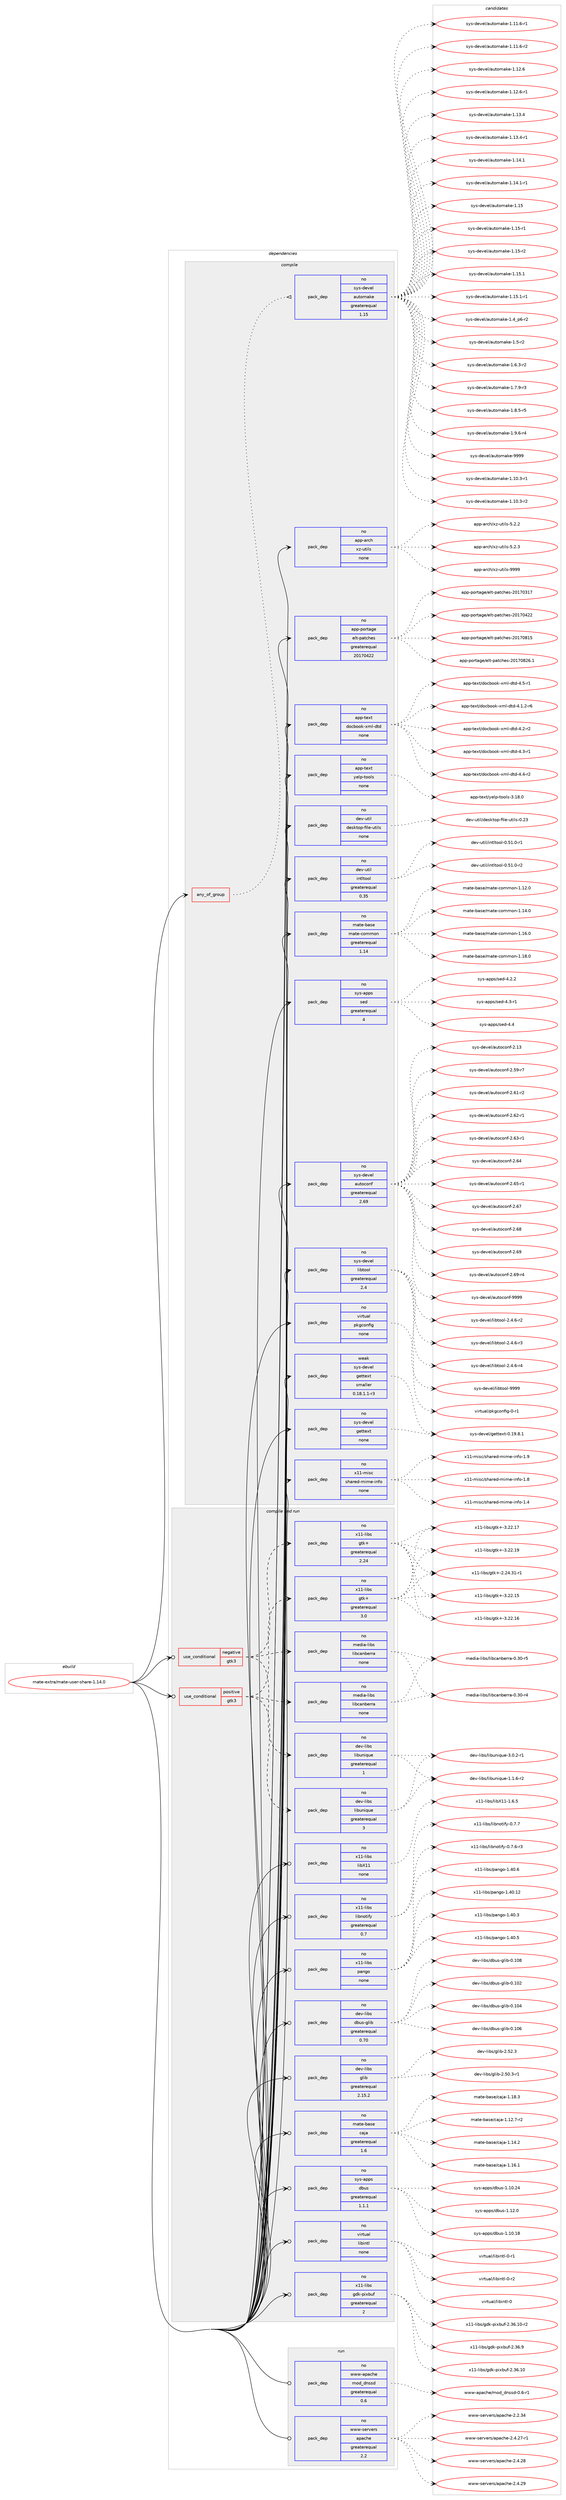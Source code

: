 digraph prolog {

# *************
# Graph options
# *************

newrank=true;
concentrate=true;
compound=true;
graph [rankdir=LR,fontname=Helvetica,fontsize=10,ranksep=1.5];#, ranksep=2.5, nodesep=0.2];
edge  [arrowhead=vee];
node  [fontname=Helvetica,fontsize=10];

# **********
# The ebuild
# **********

subgraph cluster_leftcol {
color=gray;
rank=same;
label=<<i>ebuild</i>>;
id [label="mate-extra/mate-user-share-1.14.0", color=red, width=4, href="../mate-extra/mate-user-share-1.14.0.svg"];
}

# ****************
# The dependencies
# ****************

subgraph cluster_midcol {
color=gray;
label=<<i>dependencies</i>>;
subgraph cluster_compile {
fillcolor="#eeeeee";
style=filled;
label=<<i>compile</i>>;
subgraph any5170 {
dependency348307 [label=<<TABLE BORDER="0" CELLBORDER="1" CELLSPACING="0" CELLPADDING="4"><TR><TD CELLPADDING="10">any_of_group</TD></TR></TABLE>>, shape=none, color=red];subgraph pack256635 {
dependency348308 [label=<<TABLE BORDER="0" CELLBORDER="1" CELLSPACING="0" CELLPADDING="4" WIDTH="220"><TR><TD ROWSPAN="6" CELLPADDING="30">pack_dep</TD></TR><TR><TD WIDTH="110">no</TD></TR><TR><TD>sys-devel</TD></TR><TR><TD>automake</TD></TR><TR><TD>greaterequal</TD></TR><TR><TD>1.15</TD></TR></TABLE>>, shape=none, color=blue];
}
dependency348307:e -> dependency348308:w [weight=20,style="dotted",arrowhead="oinv"];
}
id:e -> dependency348307:w [weight=20,style="solid",arrowhead="vee"];
subgraph pack256636 {
dependency348309 [label=<<TABLE BORDER="0" CELLBORDER="1" CELLSPACING="0" CELLPADDING="4" WIDTH="220"><TR><TD ROWSPAN="6" CELLPADDING="30">pack_dep</TD></TR><TR><TD WIDTH="110">no</TD></TR><TR><TD>app-arch</TD></TR><TR><TD>xz-utils</TD></TR><TR><TD>none</TD></TR><TR><TD></TD></TR></TABLE>>, shape=none, color=blue];
}
id:e -> dependency348309:w [weight=20,style="solid",arrowhead="vee"];
subgraph pack256637 {
dependency348310 [label=<<TABLE BORDER="0" CELLBORDER="1" CELLSPACING="0" CELLPADDING="4" WIDTH="220"><TR><TD ROWSPAN="6" CELLPADDING="30">pack_dep</TD></TR><TR><TD WIDTH="110">no</TD></TR><TR><TD>app-portage</TD></TR><TR><TD>elt-patches</TD></TR><TR><TD>greaterequal</TD></TR><TR><TD>20170422</TD></TR></TABLE>>, shape=none, color=blue];
}
id:e -> dependency348310:w [weight=20,style="solid",arrowhead="vee"];
subgraph pack256638 {
dependency348311 [label=<<TABLE BORDER="0" CELLBORDER="1" CELLSPACING="0" CELLPADDING="4" WIDTH="220"><TR><TD ROWSPAN="6" CELLPADDING="30">pack_dep</TD></TR><TR><TD WIDTH="110">no</TD></TR><TR><TD>app-text</TD></TR><TR><TD>docbook-xml-dtd</TD></TR><TR><TD>none</TD></TR><TR><TD></TD></TR></TABLE>>, shape=none, color=blue];
}
id:e -> dependency348311:w [weight=20,style="solid",arrowhead="vee"];
subgraph pack256639 {
dependency348312 [label=<<TABLE BORDER="0" CELLBORDER="1" CELLSPACING="0" CELLPADDING="4" WIDTH="220"><TR><TD ROWSPAN="6" CELLPADDING="30">pack_dep</TD></TR><TR><TD WIDTH="110">no</TD></TR><TR><TD>app-text</TD></TR><TR><TD>yelp-tools</TD></TR><TR><TD>none</TD></TR><TR><TD></TD></TR></TABLE>>, shape=none, color=blue];
}
id:e -> dependency348312:w [weight=20,style="solid",arrowhead="vee"];
subgraph pack256640 {
dependency348313 [label=<<TABLE BORDER="0" CELLBORDER="1" CELLSPACING="0" CELLPADDING="4" WIDTH="220"><TR><TD ROWSPAN="6" CELLPADDING="30">pack_dep</TD></TR><TR><TD WIDTH="110">no</TD></TR><TR><TD>dev-util</TD></TR><TR><TD>desktop-file-utils</TD></TR><TR><TD>none</TD></TR><TR><TD></TD></TR></TABLE>>, shape=none, color=blue];
}
id:e -> dependency348313:w [weight=20,style="solid",arrowhead="vee"];
subgraph pack256641 {
dependency348314 [label=<<TABLE BORDER="0" CELLBORDER="1" CELLSPACING="0" CELLPADDING="4" WIDTH="220"><TR><TD ROWSPAN="6" CELLPADDING="30">pack_dep</TD></TR><TR><TD WIDTH="110">no</TD></TR><TR><TD>dev-util</TD></TR><TR><TD>intltool</TD></TR><TR><TD>greaterequal</TD></TR><TR><TD>0.35</TD></TR></TABLE>>, shape=none, color=blue];
}
id:e -> dependency348314:w [weight=20,style="solid",arrowhead="vee"];
subgraph pack256642 {
dependency348315 [label=<<TABLE BORDER="0" CELLBORDER="1" CELLSPACING="0" CELLPADDING="4" WIDTH="220"><TR><TD ROWSPAN="6" CELLPADDING="30">pack_dep</TD></TR><TR><TD WIDTH="110">no</TD></TR><TR><TD>mate-base</TD></TR><TR><TD>mate-common</TD></TR><TR><TD>greaterequal</TD></TR><TR><TD>1.14</TD></TR></TABLE>>, shape=none, color=blue];
}
id:e -> dependency348315:w [weight=20,style="solid",arrowhead="vee"];
subgraph pack256643 {
dependency348316 [label=<<TABLE BORDER="0" CELLBORDER="1" CELLSPACING="0" CELLPADDING="4" WIDTH="220"><TR><TD ROWSPAN="6" CELLPADDING="30">pack_dep</TD></TR><TR><TD WIDTH="110">no</TD></TR><TR><TD>sys-apps</TD></TR><TR><TD>sed</TD></TR><TR><TD>greaterequal</TD></TR><TR><TD>4</TD></TR></TABLE>>, shape=none, color=blue];
}
id:e -> dependency348316:w [weight=20,style="solid",arrowhead="vee"];
subgraph pack256644 {
dependency348317 [label=<<TABLE BORDER="0" CELLBORDER="1" CELLSPACING="0" CELLPADDING="4" WIDTH="220"><TR><TD ROWSPAN="6" CELLPADDING="30">pack_dep</TD></TR><TR><TD WIDTH="110">no</TD></TR><TR><TD>sys-devel</TD></TR><TR><TD>autoconf</TD></TR><TR><TD>greaterequal</TD></TR><TR><TD>2.69</TD></TR></TABLE>>, shape=none, color=blue];
}
id:e -> dependency348317:w [weight=20,style="solid",arrowhead="vee"];
subgraph pack256645 {
dependency348318 [label=<<TABLE BORDER="0" CELLBORDER="1" CELLSPACING="0" CELLPADDING="4" WIDTH="220"><TR><TD ROWSPAN="6" CELLPADDING="30">pack_dep</TD></TR><TR><TD WIDTH="110">no</TD></TR><TR><TD>sys-devel</TD></TR><TR><TD>gettext</TD></TR><TR><TD>none</TD></TR><TR><TD></TD></TR></TABLE>>, shape=none, color=blue];
}
id:e -> dependency348318:w [weight=20,style="solid",arrowhead="vee"];
subgraph pack256646 {
dependency348319 [label=<<TABLE BORDER="0" CELLBORDER="1" CELLSPACING="0" CELLPADDING="4" WIDTH="220"><TR><TD ROWSPAN="6" CELLPADDING="30">pack_dep</TD></TR><TR><TD WIDTH="110">no</TD></TR><TR><TD>sys-devel</TD></TR><TR><TD>libtool</TD></TR><TR><TD>greaterequal</TD></TR><TR><TD>2.4</TD></TR></TABLE>>, shape=none, color=blue];
}
id:e -> dependency348319:w [weight=20,style="solid",arrowhead="vee"];
subgraph pack256647 {
dependency348320 [label=<<TABLE BORDER="0" CELLBORDER="1" CELLSPACING="0" CELLPADDING="4" WIDTH="220"><TR><TD ROWSPAN="6" CELLPADDING="30">pack_dep</TD></TR><TR><TD WIDTH="110">no</TD></TR><TR><TD>virtual</TD></TR><TR><TD>pkgconfig</TD></TR><TR><TD>none</TD></TR><TR><TD></TD></TR></TABLE>>, shape=none, color=blue];
}
id:e -> dependency348320:w [weight=20,style="solid",arrowhead="vee"];
subgraph pack256648 {
dependency348321 [label=<<TABLE BORDER="0" CELLBORDER="1" CELLSPACING="0" CELLPADDING="4" WIDTH="220"><TR><TD ROWSPAN="6" CELLPADDING="30">pack_dep</TD></TR><TR><TD WIDTH="110">no</TD></TR><TR><TD>x11-misc</TD></TR><TR><TD>shared-mime-info</TD></TR><TR><TD>none</TD></TR><TR><TD></TD></TR></TABLE>>, shape=none, color=blue];
}
id:e -> dependency348321:w [weight=20,style="solid",arrowhead="vee"];
subgraph pack256649 {
dependency348322 [label=<<TABLE BORDER="0" CELLBORDER="1" CELLSPACING="0" CELLPADDING="4" WIDTH="220"><TR><TD ROWSPAN="6" CELLPADDING="30">pack_dep</TD></TR><TR><TD WIDTH="110">weak</TD></TR><TR><TD>sys-devel</TD></TR><TR><TD>gettext</TD></TR><TR><TD>smaller</TD></TR><TR><TD>0.18.1.1-r3</TD></TR></TABLE>>, shape=none, color=blue];
}
id:e -> dependency348322:w [weight=20,style="solid",arrowhead="vee"];
}
subgraph cluster_compileandrun {
fillcolor="#eeeeee";
style=filled;
label=<<i>compile and run</i>>;
subgraph cond86401 {
dependency348323 [label=<<TABLE BORDER="0" CELLBORDER="1" CELLSPACING="0" CELLPADDING="4"><TR><TD ROWSPAN="3" CELLPADDING="10">use_conditional</TD></TR><TR><TD>negative</TD></TR><TR><TD>gtk3</TD></TR></TABLE>>, shape=none, color=red];
subgraph pack256650 {
dependency348324 [label=<<TABLE BORDER="0" CELLBORDER="1" CELLSPACING="0" CELLPADDING="4" WIDTH="220"><TR><TD ROWSPAN="6" CELLPADDING="30">pack_dep</TD></TR><TR><TD WIDTH="110">no</TD></TR><TR><TD>dev-libs</TD></TR><TR><TD>libunique</TD></TR><TR><TD>greaterequal</TD></TR><TR><TD>1</TD></TR></TABLE>>, shape=none, color=blue];
}
dependency348323:e -> dependency348324:w [weight=20,style="dashed",arrowhead="vee"];
subgraph pack256651 {
dependency348325 [label=<<TABLE BORDER="0" CELLBORDER="1" CELLSPACING="0" CELLPADDING="4" WIDTH="220"><TR><TD ROWSPAN="6" CELLPADDING="30">pack_dep</TD></TR><TR><TD WIDTH="110">no</TD></TR><TR><TD>media-libs</TD></TR><TR><TD>libcanberra</TD></TR><TR><TD>none</TD></TR><TR><TD></TD></TR></TABLE>>, shape=none, color=blue];
}
dependency348323:e -> dependency348325:w [weight=20,style="dashed",arrowhead="vee"];
subgraph pack256652 {
dependency348326 [label=<<TABLE BORDER="0" CELLBORDER="1" CELLSPACING="0" CELLPADDING="4" WIDTH="220"><TR><TD ROWSPAN="6" CELLPADDING="30">pack_dep</TD></TR><TR><TD WIDTH="110">no</TD></TR><TR><TD>x11-libs</TD></TR><TR><TD>gtk+</TD></TR><TR><TD>greaterequal</TD></TR><TR><TD>2.24</TD></TR></TABLE>>, shape=none, color=blue];
}
dependency348323:e -> dependency348326:w [weight=20,style="dashed",arrowhead="vee"];
}
id:e -> dependency348323:w [weight=20,style="solid",arrowhead="odotvee"];
subgraph cond86402 {
dependency348327 [label=<<TABLE BORDER="0" CELLBORDER="1" CELLSPACING="0" CELLPADDING="4"><TR><TD ROWSPAN="3" CELLPADDING="10">use_conditional</TD></TR><TR><TD>positive</TD></TR><TR><TD>gtk3</TD></TR></TABLE>>, shape=none, color=red];
subgraph pack256653 {
dependency348328 [label=<<TABLE BORDER="0" CELLBORDER="1" CELLSPACING="0" CELLPADDING="4" WIDTH="220"><TR><TD ROWSPAN="6" CELLPADDING="30">pack_dep</TD></TR><TR><TD WIDTH="110">no</TD></TR><TR><TD>dev-libs</TD></TR><TR><TD>libunique</TD></TR><TR><TD>greaterequal</TD></TR><TR><TD>3</TD></TR></TABLE>>, shape=none, color=blue];
}
dependency348327:e -> dependency348328:w [weight=20,style="dashed",arrowhead="vee"];
subgraph pack256654 {
dependency348329 [label=<<TABLE BORDER="0" CELLBORDER="1" CELLSPACING="0" CELLPADDING="4" WIDTH="220"><TR><TD ROWSPAN="6" CELLPADDING="30">pack_dep</TD></TR><TR><TD WIDTH="110">no</TD></TR><TR><TD>media-libs</TD></TR><TR><TD>libcanberra</TD></TR><TR><TD>none</TD></TR><TR><TD></TD></TR></TABLE>>, shape=none, color=blue];
}
dependency348327:e -> dependency348329:w [weight=20,style="dashed",arrowhead="vee"];
subgraph pack256655 {
dependency348330 [label=<<TABLE BORDER="0" CELLBORDER="1" CELLSPACING="0" CELLPADDING="4" WIDTH="220"><TR><TD ROWSPAN="6" CELLPADDING="30">pack_dep</TD></TR><TR><TD WIDTH="110">no</TD></TR><TR><TD>x11-libs</TD></TR><TR><TD>gtk+</TD></TR><TR><TD>greaterequal</TD></TR><TR><TD>3.0</TD></TR></TABLE>>, shape=none, color=blue];
}
dependency348327:e -> dependency348330:w [weight=20,style="dashed",arrowhead="vee"];
}
id:e -> dependency348327:w [weight=20,style="solid",arrowhead="odotvee"];
subgraph pack256656 {
dependency348331 [label=<<TABLE BORDER="0" CELLBORDER="1" CELLSPACING="0" CELLPADDING="4" WIDTH="220"><TR><TD ROWSPAN="6" CELLPADDING="30">pack_dep</TD></TR><TR><TD WIDTH="110">no</TD></TR><TR><TD>dev-libs</TD></TR><TR><TD>dbus-glib</TD></TR><TR><TD>greaterequal</TD></TR><TR><TD>0.70</TD></TR></TABLE>>, shape=none, color=blue];
}
id:e -> dependency348331:w [weight=20,style="solid",arrowhead="odotvee"];
subgraph pack256657 {
dependency348332 [label=<<TABLE BORDER="0" CELLBORDER="1" CELLSPACING="0" CELLPADDING="4" WIDTH="220"><TR><TD ROWSPAN="6" CELLPADDING="30">pack_dep</TD></TR><TR><TD WIDTH="110">no</TD></TR><TR><TD>dev-libs</TD></TR><TR><TD>glib</TD></TR><TR><TD>greaterequal</TD></TR><TR><TD>2.15.2</TD></TR></TABLE>>, shape=none, color=blue];
}
id:e -> dependency348332:w [weight=20,style="solid",arrowhead="odotvee"];
subgraph pack256658 {
dependency348333 [label=<<TABLE BORDER="0" CELLBORDER="1" CELLSPACING="0" CELLPADDING="4" WIDTH="220"><TR><TD ROWSPAN="6" CELLPADDING="30">pack_dep</TD></TR><TR><TD WIDTH="110">no</TD></TR><TR><TD>mate-base</TD></TR><TR><TD>caja</TD></TR><TR><TD>greaterequal</TD></TR><TR><TD>1.6</TD></TR></TABLE>>, shape=none, color=blue];
}
id:e -> dependency348333:w [weight=20,style="solid",arrowhead="odotvee"];
subgraph pack256659 {
dependency348334 [label=<<TABLE BORDER="0" CELLBORDER="1" CELLSPACING="0" CELLPADDING="4" WIDTH="220"><TR><TD ROWSPAN="6" CELLPADDING="30">pack_dep</TD></TR><TR><TD WIDTH="110">no</TD></TR><TR><TD>sys-apps</TD></TR><TR><TD>dbus</TD></TR><TR><TD>greaterequal</TD></TR><TR><TD>1.1.1</TD></TR></TABLE>>, shape=none, color=blue];
}
id:e -> dependency348334:w [weight=20,style="solid",arrowhead="odotvee"];
subgraph pack256660 {
dependency348335 [label=<<TABLE BORDER="0" CELLBORDER="1" CELLSPACING="0" CELLPADDING="4" WIDTH="220"><TR><TD ROWSPAN="6" CELLPADDING="30">pack_dep</TD></TR><TR><TD WIDTH="110">no</TD></TR><TR><TD>virtual</TD></TR><TR><TD>libintl</TD></TR><TR><TD>none</TD></TR><TR><TD></TD></TR></TABLE>>, shape=none, color=blue];
}
id:e -> dependency348335:w [weight=20,style="solid",arrowhead="odotvee"];
subgraph pack256661 {
dependency348336 [label=<<TABLE BORDER="0" CELLBORDER="1" CELLSPACING="0" CELLPADDING="4" WIDTH="220"><TR><TD ROWSPAN="6" CELLPADDING="30">pack_dep</TD></TR><TR><TD WIDTH="110">no</TD></TR><TR><TD>x11-libs</TD></TR><TR><TD>gdk-pixbuf</TD></TR><TR><TD>greaterequal</TD></TR><TR><TD>2</TD></TR></TABLE>>, shape=none, color=blue];
}
id:e -> dependency348336:w [weight=20,style="solid",arrowhead="odotvee"];
subgraph pack256662 {
dependency348337 [label=<<TABLE BORDER="0" CELLBORDER="1" CELLSPACING="0" CELLPADDING="4" WIDTH="220"><TR><TD ROWSPAN="6" CELLPADDING="30">pack_dep</TD></TR><TR><TD WIDTH="110">no</TD></TR><TR><TD>x11-libs</TD></TR><TR><TD>libX11</TD></TR><TR><TD>none</TD></TR><TR><TD></TD></TR></TABLE>>, shape=none, color=blue];
}
id:e -> dependency348337:w [weight=20,style="solid",arrowhead="odotvee"];
subgraph pack256663 {
dependency348338 [label=<<TABLE BORDER="0" CELLBORDER="1" CELLSPACING="0" CELLPADDING="4" WIDTH="220"><TR><TD ROWSPAN="6" CELLPADDING="30">pack_dep</TD></TR><TR><TD WIDTH="110">no</TD></TR><TR><TD>x11-libs</TD></TR><TR><TD>libnotify</TD></TR><TR><TD>greaterequal</TD></TR><TR><TD>0.7</TD></TR></TABLE>>, shape=none, color=blue];
}
id:e -> dependency348338:w [weight=20,style="solid",arrowhead="odotvee"];
subgraph pack256664 {
dependency348339 [label=<<TABLE BORDER="0" CELLBORDER="1" CELLSPACING="0" CELLPADDING="4" WIDTH="220"><TR><TD ROWSPAN="6" CELLPADDING="30">pack_dep</TD></TR><TR><TD WIDTH="110">no</TD></TR><TR><TD>x11-libs</TD></TR><TR><TD>pango</TD></TR><TR><TD>none</TD></TR><TR><TD></TD></TR></TABLE>>, shape=none, color=blue];
}
id:e -> dependency348339:w [weight=20,style="solid",arrowhead="odotvee"];
}
subgraph cluster_run {
fillcolor="#eeeeee";
style=filled;
label=<<i>run</i>>;
subgraph pack256665 {
dependency348340 [label=<<TABLE BORDER="0" CELLBORDER="1" CELLSPACING="0" CELLPADDING="4" WIDTH="220"><TR><TD ROWSPAN="6" CELLPADDING="30">pack_dep</TD></TR><TR><TD WIDTH="110">no</TD></TR><TR><TD>www-apache</TD></TR><TR><TD>mod_dnssd</TD></TR><TR><TD>greaterequal</TD></TR><TR><TD>0.6</TD></TR></TABLE>>, shape=none, color=blue];
}
id:e -> dependency348340:w [weight=20,style="solid",arrowhead="odot"];
subgraph pack256666 {
dependency348341 [label=<<TABLE BORDER="0" CELLBORDER="1" CELLSPACING="0" CELLPADDING="4" WIDTH="220"><TR><TD ROWSPAN="6" CELLPADDING="30">pack_dep</TD></TR><TR><TD WIDTH="110">no</TD></TR><TR><TD>www-servers</TD></TR><TR><TD>apache</TD></TR><TR><TD>greaterequal</TD></TR><TR><TD>2.2</TD></TR></TABLE>>, shape=none, color=blue];
}
id:e -> dependency348341:w [weight=20,style="solid",arrowhead="odot"];
}
}

# **************
# The candidates
# **************

subgraph cluster_choices {
rank=same;
color=gray;
label=<<i>candidates</i>>;

subgraph choice256635 {
color=black;
nodesep=1;
choice11512111545100101118101108479711711611110997107101454946494846514511449 [label="sys-devel/automake-1.10.3-r1", color=red, width=4,href="../sys-devel/automake-1.10.3-r1.svg"];
choice11512111545100101118101108479711711611110997107101454946494846514511450 [label="sys-devel/automake-1.10.3-r2", color=red, width=4,href="../sys-devel/automake-1.10.3-r2.svg"];
choice11512111545100101118101108479711711611110997107101454946494946544511449 [label="sys-devel/automake-1.11.6-r1", color=red, width=4,href="../sys-devel/automake-1.11.6-r1.svg"];
choice11512111545100101118101108479711711611110997107101454946494946544511450 [label="sys-devel/automake-1.11.6-r2", color=red, width=4,href="../sys-devel/automake-1.11.6-r2.svg"];
choice1151211154510010111810110847971171161111099710710145494649504654 [label="sys-devel/automake-1.12.6", color=red, width=4,href="../sys-devel/automake-1.12.6.svg"];
choice11512111545100101118101108479711711611110997107101454946495046544511449 [label="sys-devel/automake-1.12.6-r1", color=red, width=4,href="../sys-devel/automake-1.12.6-r1.svg"];
choice1151211154510010111810110847971171161111099710710145494649514652 [label="sys-devel/automake-1.13.4", color=red, width=4,href="../sys-devel/automake-1.13.4.svg"];
choice11512111545100101118101108479711711611110997107101454946495146524511449 [label="sys-devel/automake-1.13.4-r1", color=red, width=4,href="../sys-devel/automake-1.13.4-r1.svg"];
choice1151211154510010111810110847971171161111099710710145494649524649 [label="sys-devel/automake-1.14.1", color=red, width=4,href="../sys-devel/automake-1.14.1.svg"];
choice11512111545100101118101108479711711611110997107101454946495246494511449 [label="sys-devel/automake-1.14.1-r1", color=red, width=4,href="../sys-devel/automake-1.14.1-r1.svg"];
choice115121115451001011181011084797117116111109971071014549464953 [label="sys-devel/automake-1.15", color=red, width=4,href="../sys-devel/automake-1.15.svg"];
choice1151211154510010111810110847971171161111099710710145494649534511449 [label="sys-devel/automake-1.15-r1", color=red, width=4,href="../sys-devel/automake-1.15-r1.svg"];
choice1151211154510010111810110847971171161111099710710145494649534511450 [label="sys-devel/automake-1.15-r2", color=red, width=4,href="../sys-devel/automake-1.15-r2.svg"];
choice1151211154510010111810110847971171161111099710710145494649534649 [label="sys-devel/automake-1.15.1", color=red, width=4,href="../sys-devel/automake-1.15.1.svg"];
choice11512111545100101118101108479711711611110997107101454946495346494511449 [label="sys-devel/automake-1.15.1-r1", color=red, width=4,href="../sys-devel/automake-1.15.1-r1.svg"];
choice115121115451001011181011084797117116111109971071014549465295112544511450 [label="sys-devel/automake-1.4_p6-r2", color=red, width=4,href="../sys-devel/automake-1.4_p6-r2.svg"];
choice11512111545100101118101108479711711611110997107101454946534511450 [label="sys-devel/automake-1.5-r2", color=red, width=4,href="../sys-devel/automake-1.5-r2.svg"];
choice115121115451001011181011084797117116111109971071014549465446514511450 [label="sys-devel/automake-1.6.3-r2", color=red, width=4,href="../sys-devel/automake-1.6.3-r2.svg"];
choice115121115451001011181011084797117116111109971071014549465546574511451 [label="sys-devel/automake-1.7.9-r3", color=red, width=4,href="../sys-devel/automake-1.7.9-r3.svg"];
choice115121115451001011181011084797117116111109971071014549465646534511453 [label="sys-devel/automake-1.8.5-r5", color=red, width=4,href="../sys-devel/automake-1.8.5-r5.svg"];
choice115121115451001011181011084797117116111109971071014549465746544511452 [label="sys-devel/automake-1.9.6-r4", color=red, width=4,href="../sys-devel/automake-1.9.6-r4.svg"];
choice115121115451001011181011084797117116111109971071014557575757 [label="sys-devel/automake-9999", color=red, width=4,href="../sys-devel/automake-9999.svg"];
dependency348308:e -> choice11512111545100101118101108479711711611110997107101454946494846514511449:w [style=dotted,weight="100"];
dependency348308:e -> choice11512111545100101118101108479711711611110997107101454946494846514511450:w [style=dotted,weight="100"];
dependency348308:e -> choice11512111545100101118101108479711711611110997107101454946494946544511449:w [style=dotted,weight="100"];
dependency348308:e -> choice11512111545100101118101108479711711611110997107101454946494946544511450:w [style=dotted,weight="100"];
dependency348308:e -> choice1151211154510010111810110847971171161111099710710145494649504654:w [style=dotted,weight="100"];
dependency348308:e -> choice11512111545100101118101108479711711611110997107101454946495046544511449:w [style=dotted,weight="100"];
dependency348308:e -> choice1151211154510010111810110847971171161111099710710145494649514652:w [style=dotted,weight="100"];
dependency348308:e -> choice11512111545100101118101108479711711611110997107101454946495146524511449:w [style=dotted,weight="100"];
dependency348308:e -> choice1151211154510010111810110847971171161111099710710145494649524649:w [style=dotted,weight="100"];
dependency348308:e -> choice11512111545100101118101108479711711611110997107101454946495246494511449:w [style=dotted,weight="100"];
dependency348308:e -> choice115121115451001011181011084797117116111109971071014549464953:w [style=dotted,weight="100"];
dependency348308:e -> choice1151211154510010111810110847971171161111099710710145494649534511449:w [style=dotted,weight="100"];
dependency348308:e -> choice1151211154510010111810110847971171161111099710710145494649534511450:w [style=dotted,weight="100"];
dependency348308:e -> choice1151211154510010111810110847971171161111099710710145494649534649:w [style=dotted,weight="100"];
dependency348308:e -> choice11512111545100101118101108479711711611110997107101454946495346494511449:w [style=dotted,weight="100"];
dependency348308:e -> choice115121115451001011181011084797117116111109971071014549465295112544511450:w [style=dotted,weight="100"];
dependency348308:e -> choice11512111545100101118101108479711711611110997107101454946534511450:w [style=dotted,weight="100"];
dependency348308:e -> choice115121115451001011181011084797117116111109971071014549465446514511450:w [style=dotted,weight="100"];
dependency348308:e -> choice115121115451001011181011084797117116111109971071014549465546574511451:w [style=dotted,weight="100"];
dependency348308:e -> choice115121115451001011181011084797117116111109971071014549465646534511453:w [style=dotted,weight="100"];
dependency348308:e -> choice115121115451001011181011084797117116111109971071014549465746544511452:w [style=dotted,weight="100"];
dependency348308:e -> choice115121115451001011181011084797117116111109971071014557575757:w [style=dotted,weight="100"];
}
subgraph choice256636 {
color=black;
nodesep=1;
choice971121124597114991044712012245117116105108115455346504650 [label="app-arch/xz-utils-5.2.2", color=red, width=4,href="../app-arch/xz-utils-5.2.2.svg"];
choice971121124597114991044712012245117116105108115455346504651 [label="app-arch/xz-utils-5.2.3", color=red, width=4,href="../app-arch/xz-utils-5.2.3.svg"];
choice9711211245971149910447120122451171161051081154557575757 [label="app-arch/xz-utils-9999", color=red, width=4,href="../app-arch/xz-utils-9999.svg"];
dependency348309:e -> choice971121124597114991044712012245117116105108115455346504650:w [style=dotted,weight="100"];
dependency348309:e -> choice971121124597114991044712012245117116105108115455346504651:w [style=dotted,weight="100"];
dependency348309:e -> choice9711211245971149910447120122451171161051081154557575757:w [style=dotted,weight="100"];
}
subgraph choice256637 {
color=black;
nodesep=1;
choice97112112451121111141169710310147101108116451129711699104101115455048495548514955 [label="app-portage/elt-patches-20170317", color=red, width=4,href="../app-portage/elt-patches-20170317.svg"];
choice97112112451121111141169710310147101108116451129711699104101115455048495548525050 [label="app-portage/elt-patches-20170422", color=red, width=4,href="../app-portage/elt-patches-20170422.svg"];
choice97112112451121111141169710310147101108116451129711699104101115455048495548564953 [label="app-portage/elt-patches-20170815", color=red, width=4,href="../app-portage/elt-patches-20170815.svg"];
choice971121124511211111411697103101471011081164511297116991041011154550484955485650544649 [label="app-portage/elt-patches-20170826.1", color=red, width=4,href="../app-portage/elt-patches-20170826.1.svg"];
dependency348310:e -> choice97112112451121111141169710310147101108116451129711699104101115455048495548514955:w [style=dotted,weight="100"];
dependency348310:e -> choice97112112451121111141169710310147101108116451129711699104101115455048495548525050:w [style=dotted,weight="100"];
dependency348310:e -> choice97112112451121111141169710310147101108116451129711699104101115455048495548564953:w [style=dotted,weight="100"];
dependency348310:e -> choice971121124511211111411697103101471011081164511297116991041011154550484955485650544649:w [style=dotted,weight="100"];
}
subgraph choice256638 {
color=black;
nodesep=1;
choice971121124511610112011647100111999811111110745120109108451001161004552464946504511454 [label="app-text/docbook-xml-dtd-4.1.2-r6", color=red, width=4,href="../app-text/docbook-xml-dtd-4.1.2-r6.svg"];
choice97112112451161011201164710011199981111111074512010910845100116100455246504511450 [label="app-text/docbook-xml-dtd-4.2-r2", color=red, width=4,href="../app-text/docbook-xml-dtd-4.2-r2.svg"];
choice97112112451161011201164710011199981111111074512010910845100116100455246514511449 [label="app-text/docbook-xml-dtd-4.3-r1", color=red, width=4,href="../app-text/docbook-xml-dtd-4.3-r1.svg"];
choice97112112451161011201164710011199981111111074512010910845100116100455246524511450 [label="app-text/docbook-xml-dtd-4.4-r2", color=red, width=4,href="../app-text/docbook-xml-dtd-4.4-r2.svg"];
choice97112112451161011201164710011199981111111074512010910845100116100455246534511449 [label="app-text/docbook-xml-dtd-4.5-r1", color=red, width=4,href="../app-text/docbook-xml-dtd-4.5-r1.svg"];
dependency348311:e -> choice971121124511610112011647100111999811111110745120109108451001161004552464946504511454:w [style=dotted,weight="100"];
dependency348311:e -> choice97112112451161011201164710011199981111111074512010910845100116100455246504511450:w [style=dotted,weight="100"];
dependency348311:e -> choice97112112451161011201164710011199981111111074512010910845100116100455246514511449:w [style=dotted,weight="100"];
dependency348311:e -> choice97112112451161011201164710011199981111111074512010910845100116100455246524511450:w [style=dotted,weight="100"];
dependency348311:e -> choice97112112451161011201164710011199981111111074512010910845100116100455246534511449:w [style=dotted,weight="100"];
}
subgraph choice256639 {
color=black;
nodesep=1;
choice9711211245116101120116471211011081124511611111110811545514649564648 [label="app-text/yelp-tools-3.18.0", color=red, width=4,href="../app-text/yelp-tools-3.18.0.svg"];
dependency348312:e -> choice9711211245116101120116471211011081124511611111110811545514649564648:w [style=dotted,weight="100"];
}
subgraph choice256640 {
color=black;
nodesep=1;
choice100101118451171161051084710010111510711611111245102105108101451171161051081154548465051 [label="dev-util/desktop-file-utils-0.23", color=red, width=4,href="../dev-util/desktop-file-utils-0.23.svg"];
dependency348313:e -> choice100101118451171161051084710010111510711611111245102105108101451171161051081154548465051:w [style=dotted,weight="100"];
}
subgraph choice256641 {
color=black;
nodesep=1;
choice1001011184511711610510847105110116108116111111108454846534946484511449 [label="dev-util/intltool-0.51.0-r1", color=red, width=4,href="../dev-util/intltool-0.51.0-r1.svg"];
choice1001011184511711610510847105110116108116111111108454846534946484511450 [label="dev-util/intltool-0.51.0-r2", color=red, width=4,href="../dev-util/intltool-0.51.0-r2.svg"];
dependency348314:e -> choice1001011184511711610510847105110116108116111111108454846534946484511449:w [style=dotted,weight="100"];
dependency348314:e -> choice1001011184511711610510847105110116108116111111108454846534946484511450:w [style=dotted,weight="100"];
}
subgraph choice256642 {
color=black;
nodesep=1;
choice109971161014598971151014710997116101459911110910911111045494649504648 [label="mate-base/mate-common-1.12.0", color=red, width=4,href="../mate-base/mate-common-1.12.0.svg"];
choice109971161014598971151014710997116101459911110910911111045494649524648 [label="mate-base/mate-common-1.14.0", color=red, width=4,href="../mate-base/mate-common-1.14.0.svg"];
choice109971161014598971151014710997116101459911110910911111045494649544648 [label="mate-base/mate-common-1.16.0", color=red, width=4,href="../mate-base/mate-common-1.16.0.svg"];
choice109971161014598971151014710997116101459911110910911111045494649564648 [label="mate-base/mate-common-1.18.0", color=red, width=4,href="../mate-base/mate-common-1.18.0.svg"];
dependency348315:e -> choice109971161014598971151014710997116101459911110910911111045494649504648:w [style=dotted,weight="100"];
dependency348315:e -> choice109971161014598971151014710997116101459911110910911111045494649524648:w [style=dotted,weight="100"];
dependency348315:e -> choice109971161014598971151014710997116101459911110910911111045494649544648:w [style=dotted,weight="100"];
dependency348315:e -> choice109971161014598971151014710997116101459911110910911111045494649564648:w [style=dotted,weight="100"];
}
subgraph choice256643 {
color=black;
nodesep=1;
choice115121115459711211211547115101100455246504650 [label="sys-apps/sed-4.2.2", color=red, width=4,href="../sys-apps/sed-4.2.2.svg"];
choice115121115459711211211547115101100455246514511449 [label="sys-apps/sed-4.3-r1", color=red, width=4,href="../sys-apps/sed-4.3-r1.svg"];
choice11512111545971121121154711510110045524652 [label="sys-apps/sed-4.4", color=red, width=4,href="../sys-apps/sed-4.4.svg"];
dependency348316:e -> choice115121115459711211211547115101100455246504650:w [style=dotted,weight="100"];
dependency348316:e -> choice115121115459711211211547115101100455246514511449:w [style=dotted,weight="100"];
dependency348316:e -> choice11512111545971121121154711510110045524652:w [style=dotted,weight="100"];
}
subgraph choice256644 {
color=black;
nodesep=1;
choice115121115451001011181011084797117116111991111101024550464951 [label="sys-devel/autoconf-2.13", color=red, width=4,href="../sys-devel/autoconf-2.13.svg"];
choice1151211154510010111810110847971171161119911111010245504653574511455 [label="sys-devel/autoconf-2.59-r7", color=red, width=4,href="../sys-devel/autoconf-2.59-r7.svg"];
choice1151211154510010111810110847971171161119911111010245504654494511450 [label="sys-devel/autoconf-2.61-r2", color=red, width=4,href="../sys-devel/autoconf-2.61-r2.svg"];
choice1151211154510010111810110847971171161119911111010245504654504511449 [label="sys-devel/autoconf-2.62-r1", color=red, width=4,href="../sys-devel/autoconf-2.62-r1.svg"];
choice1151211154510010111810110847971171161119911111010245504654514511449 [label="sys-devel/autoconf-2.63-r1", color=red, width=4,href="../sys-devel/autoconf-2.63-r1.svg"];
choice115121115451001011181011084797117116111991111101024550465452 [label="sys-devel/autoconf-2.64", color=red, width=4,href="../sys-devel/autoconf-2.64.svg"];
choice1151211154510010111810110847971171161119911111010245504654534511449 [label="sys-devel/autoconf-2.65-r1", color=red, width=4,href="../sys-devel/autoconf-2.65-r1.svg"];
choice115121115451001011181011084797117116111991111101024550465455 [label="sys-devel/autoconf-2.67", color=red, width=4,href="../sys-devel/autoconf-2.67.svg"];
choice115121115451001011181011084797117116111991111101024550465456 [label="sys-devel/autoconf-2.68", color=red, width=4,href="../sys-devel/autoconf-2.68.svg"];
choice115121115451001011181011084797117116111991111101024550465457 [label="sys-devel/autoconf-2.69", color=red, width=4,href="../sys-devel/autoconf-2.69.svg"];
choice1151211154510010111810110847971171161119911111010245504654574511452 [label="sys-devel/autoconf-2.69-r4", color=red, width=4,href="../sys-devel/autoconf-2.69-r4.svg"];
choice115121115451001011181011084797117116111991111101024557575757 [label="sys-devel/autoconf-9999", color=red, width=4,href="../sys-devel/autoconf-9999.svg"];
dependency348317:e -> choice115121115451001011181011084797117116111991111101024550464951:w [style=dotted,weight="100"];
dependency348317:e -> choice1151211154510010111810110847971171161119911111010245504653574511455:w [style=dotted,weight="100"];
dependency348317:e -> choice1151211154510010111810110847971171161119911111010245504654494511450:w [style=dotted,weight="100"];
dependency348317:e -> choice1151211154510010111810110847971171161119911111010245504654504511449:w [style=dotted,weight="100"];
dependency348317:e -> choice1151211154510010111810110847971171161119911111010245504654514511449:w [style=dotted,weight="100"];
dependency348317:e -> choice115121115451001011181011084797117116111991111101024550465452:w [style=dotted,weight="100"];
dependency348317:e -> choice1151211154510010111810110847971171161119911111010245504654534511449:w [style=dotted,weight="100"];
dependency348317:e -> choice115121115451001011181011084797117116111991111101024550465455:w [style=dotted,weight="100"];
dependency348317:e -> choice115121115451001011181011084797117116111991111101024550465456:w [style=dotted,weight="100"];
dependency348317:e -> choice115121115451001011181011084797117116111991111101024550465457:w [style=dotted,weight="100"];
dependency348317:e -> choice1151211154510010111810110847971171161119911111010245504654574511452:w [style=dotted,weight="100"];
dependency348317:e -> choice115121115451001011181011084797117116111991111101024557575757:w [style=dotted,weight="100"];
}
subgraph choice256645 {
color=black;
nodesep=1;
choice1151211154510010111810110847103101116116101120116454846495746564649 [label="sys-devel/gettext-0.19.8.1", color=red, width=4,href="../sys-devel/gettext-0.19.8.1.svg"];
dependency348318:e -> choice1151211154510010111810110847103101116116101120116454846495746564649:w [style=dotted,weight="100"];
}
subgraph choice256646 {
color=black;
nodesep=1;
choice1151211154510010111810110847108105981161111111084550465246544511450 [label="sys-devel/libtool-2.4.6-r2", color=red, width=4,href="../sys-devel/libtool-2.4.6-r2.svg"];
choice1151211154510010111810110847108105981161111111084550465246544511451 [label="sys-devel/libtool-2.4.6-r3", color=red, width=4,href="../sys-devel/libtool-2.4.6-r3.svg"];
choice1151211154510010111810110847108105981161111111084550465246544511452 [label="sys-devel/libtool-2.4.6-r4", color=red, width=4,href="../sys-devel/libtool-2.4.6-r4.svg"];
choice1151211154510010111810110847108105981161111111084557575757 [label="sys-devel/libtool-9999", color=red, width=4,href="../sys-devel/libtool-9999.svg"];
dependency348319:e -> choice1151211154510010111810110847108105981161111111084550465246544511450:w [style=dotted,weight="100"];
dependency348319:e -> choice1151211154510010111810110847108105981161111111084550465246544511451:w [style=dotted,weight="100"];
dependency348319:e -> choice1151211154510010111810110847108105981161111111084550465246544511452:w [style=dotted,weight="100"];
dependency348319:e -> choice1151211154510010111810110847108105981161111111084557575757:w [style=dotted,weight="100"];
}
subgraph choice256647 {
color=black;
nodesep=1;
choice11810511411611797108471121071039911111010210510345484511449 [label="virtual/pkgconfig-0-r1", color=red, width=4,href="../virtual/pkgconfig-0-r1.svg"];
dependency348320:e -> choice11810511411611797108471121071039911111010210510345484511449:w [style=dotted,weight="100"];
}
subgraph choice256648 {
color=black;
nodesep=1;
choice120494945109105115994711510497114101100451091051091014510511010211145494652 [label="x11-misc/shared-mime-info-1.4", color=red, width=4,href="../x11-misc/shared-mime-info-1.4.svg"];
choice120494945109105115994711510497114101100451091051091014510511010211145494656 [label="x11-misc/shared-mime-info-1.8", color=red, width=4,href="../x11-misc/shared-mime-info-1.8.svg"];
choice120494945109105115994711510497114101100451091051091014510511010211145494657 [label="x11-misc/shared-mime-info-1.9", color=red, width=4,href="../x11-misc/shared-mime-info-1.9.svg"];
dependency348321:e -> choice120494945109105115994711510497114101100451091051091014510511010211145494652:w [style=dotted,weight="100"];
dependency348321:e -> choice120494945109105115994711510497114101100451091051091014510511010211145494656:w [style=dotted,weight="100"];
dependency348321:e -> choice120494945109105115994711510497114101100451091051091014510511010211145494657:w [style=dotted,weight="100"];
}
subgraph choice256649 {
color=black;
nodesep=1;
choice1151211154510010111810110847103101116116101120116454846495746564649 [label="sys-devel/gettext-0.19.8.1", color=red, width=4,href="../sys-devel/gettext-0.19.8.1.svg"];
dependency348322:e -> choice1151211154510010111810110847103101116116101120116454846495746564649:w [style=dotted,weight="100"];
}
subgraph choice256650 {
color=black;
nodesep=1;
choice100101118451081059811547108105981171101051131171014549464946544511450 [label="dev-libs/libunique-1.1.6-r2", color=red, width=4,href="../dev-libs/libunique-1.1.6-r2.svg"];
choice100101118451081059811547108105981171101051131171014551464846504511449 [label="dev-libs/libunique-3.0.2-r1", color=red, width=4,href="../dev-libs/libunique-3.0.2-r1.svg"];
dependency348324:e -> choice100101118451081059811547108105981171101051131171014549464946544511450:w [style=dotted,weight="100"];
dependency348324:e -> choice100101118451081059811547108105981171101051131171014551464846504511449:w [style=dotted,weight="100"];
}
subgraph choice256651 {
color=black;
nodesep=1;
choice10910110010597451081059811547108105989997110981011141149745484651484511452 [label="media-libs/libcanberra-0.30-r4", color=red, width=4,href="../media-libs/libcanberra-0.30-r4.svg"];
choice10910110010597451081059811547108105989997110981011141149745484651484511453 [label="media-libs/libcanberra-0.30-r5", color=red, width=4,href="../media-libs/libcanberra-0.30-r5.svg"];
dependency348325:e -> choice10910110010597451081059811547108105989997110981011141149745484651484511452:w [style=dotted,weight="100"];
dependency348325:e -> choice10910110010597451081059811547108105989997110981011141149745484651484511453:w [style=dotted,weight="100"];
}
subgraph choice256652 {
color=black;
nodesep=1;
choice12049494510810598115471031161074345504650524651494511449 [label="x11-libs/gtk+-2.24.31-r1", color=red, width=4,href="../x11-libs/gtk+-2.24.31-r1.svg"];
choice1204949451081059811547103116107434551465050464953 [label="x11-libs/gtk+-3.22.15", color=red, width=4,href="../x11-libs/gtk+-3.22.15.svg"];
choice1204949451081059811547103116107434551465050464954 [label="x11-libs/gtk+-3.22.16", color=red, width=4,href="../x11-libs/gtk+-3.22.16.svg"];
choice1204949451081059811547103116107434551465050464955 [label="x11-libs/gtk+-3.22.17", color=red, width=4,href="../x11-libs/gtk+-3.22.17.svg"];
choice1204949451081059811547103116107434551465050464957 [label="x11-libs/gtk+-3.22.19", color=red, width=4,href="../x11-libs/gtk+-3.22.19.svg"];
dependency348326:e -> choice12049494510810598115471031161074345504650524651494511449:w [style=dotted,weight="100"];
dependency348326:e -> choice1204949451081059811547103116107434551465050464953:w [style=dotted,weight="100"];
dependency348326:e -> choice1204949451081059811547103116107434551465050464954:w [style=dotted,weight="100"];
dependency348326:e -> choice1204949451081059811547103116107434551465050464955:w [style=dotted,weight="100"];
dependency348326:e -> choice1204949451081059811547103116107434551465050464957:w [style=dotted,weight="100"];
}
subgraph choice256653 {
color=black;
nodesep=1;
choice100101118451081059811547108105981171101051131171014549464946544511450 [label="dev-libs/libunique-1.1.6-r2", color=red, width=4,href="../dev-libs/libunique-1.1.6-r2.svg"];
choice100101118451081059811547108105981171101051131171014551464846504511449 [label="dev-libs/libunique-3.0.2-r1", color=red, width=4,href="../dev-libs/libunique-3.0.2-r1.svg"];
dependency348328:e -> choice100101118451081059811547108105981171101051131171014549464946544511450:w [style=dotted,weight="100"];
dependency348328:e -> choice100101118451081059811547108105981171101051131171014551464846504511449:w [style=dotted,weight="100"];
}
subgraph choice256654 {
color=black;
nodesep=1;
choice10910110010597451081059811547108105989997110981011141149745484651484511452 [label="media-libs/libcanberra-0.30-r4", color=red, width=4,href="../media-libs/libcanberra-0.30-r4.svg"];
choice10910110010597451081059811547108105989997110981011141149745484651484511453 [label="media-libs/libcanberra-0.30-r5", color=red, width=4,href="../media-libs/libcanberra-0.30-r5.svg"];
dependency348329:e -> choice10910110010597451081059811547108105989997110981011141149745484651484511452:w [style=dotted,weight="100"];
dependency348329:e -> choice10910110010597451081059811547108105989997110981011141149745484651484511453:w [style=dotted,weight="100"];
}
subgraph choice256655 {
color=black;
nodesep=1;
choice12049494510810598115471031161074345504650524651494511449 [label="x11-libs/gtk+-2.24.31-r1", color=red, width=4,href="../x11-libs/gtk+-2.24.31-r1.svg"];
choice1204949451081059811547103116107434551465050464953 [label="x11-libs/gtk+-3.22.15", color=red, width=4,href="../x11-libs/gtk+-3.22.15.svg"];
choice1204949451081059811547103116107434551465050464954 [label="x11-libs/gtk+-3.22.16", color=red, width=4,href="../x11-libs/gtk+-3.22.16.svg"];
choice1204949451081059811547103116107434551465050464955 [label="x11-libs/gtk+-3.22.17", color=red, width=4,href="../x11-libs/gtk+-3.22.17.svg"];
choice1204949451081059811547103116107434551465050464957 [label="x11-libs/gtk+-3.22.19", color=red, width=4,href="../x11-libs/gtk+-3.22.19.svg"];
dependency348330:e -> choice12049494510810598115471031161074345504650524651494511449:w [style=dotted,weight="100"];
dependency348330:e -> choice1204949451081059811547103116107434551465050464953:w [style=dotted,weight="100"];
dependency348330:e -> choice1204949451081059811547103116107434551465050464954:w [style=dotted,weight="100"];
dependency348330:e -> choice1204949451081059811547103116107434551465050464955:w [style=dotted,weight="100"];
dependency348330:e -> choice1204949451081059811547103116107434551465050464957:w [style=dotted,weight="100"];
}
subgraph choice256656 {
color=black;
nodesep=1;
choice100101118451081059811547100981171154510310810598454846494850 [label="dev-libs/dbus-glib-0.102", color=red, width=4,href="../dev-libs/dbus-glib-0.102.svg"];
choice100101118451081059811547100981171154510310810598454846494852 [label="dev-libs/dbus-glib-0.104", color=red, width=4,href="../dev-libs/dbus-glib-0.104.svg"];
choice100101118451081059811547100981171154510310810598454846494854 [label="dev-libs/dbus-glib-0.106", color=red, width=4,href="../dev-libs/dbus-glib-0.106.svg"];
choice100101118451081059811547100981171154510310810598454846494856 [label="dev-libs/dbus-glib-0.108", color=red, width=4,href="../dev-libs/dbus-glib-0.108.svg"];
dependency348331:e -> choice100101118451081059811547100981171154510310810598454846494850:w [style=dotted,weight="100"];
dependency348331:e -> choice100101118451081059811547100981171154510310810598454846494852:w [style=dotted,weight="100"];
dependency348331:e -> choice100101118451081059811547100981171154510310810598454846494854:w [style=dotted,weight="100"];
dependency348331:e -> choice100101118451081059811547100981171154510310810598454846494856:w [style=dotted,weight="100"];
}
subgraph choice256657 {
color=black;
nodesep=1;
choice10010111845108105981154710310810598455046534846514511449 [label="dev-libs/glib-2.50.3-r1", color=red, width=4,href="../dev-libs/glib-2.50.3-r1.svg"];
choice1001011184510810598115471031081059845504653504651 [label="dev-libs/glib-2.52.3", color=red, width=4,href="../dev-libs/glib-2.52.3.svg"];
dependency348332:e -> choice10010111845108105981154710310810598455046534846514511449:w [style=dotted,weight="100"];
dependency348332:e -> choice1001011184510810598115471031081059845504653504651:w [style=dotted,weight="100"];
}
subgraph choice256658 {
color=black;
nodesep=1;
choice1099711610145989711510147999710697454946495046554511450 [label="mate-base/caja-1.12.7-r2", color=red, width=4,href="../mate-base/caja-1.12.7-r2.svg"];
choice109971161014598971151014799971069745494649524650 [label="mate-base/caja-1.14.2", color=red, width=4,href="../mate-base/caja-1.14.2.svg"];
choice109971161014598971151014799971069745494649544649 [label="mate-base/caja-1.16.1", color=red, width=4,href="../mate-base/caja-1.16.1.svg"];
choice109971161014598971151014799971069745494649564651 [label="mate-base/caja-1.18.3", color=red, width=4,href="../mate-base/caja-1.18.3.svg"];
dependency348333:e -> choice1099711610145989711510147999710697454946495046554511450:w [style=dotted,weight="100"];
dependency348333:e -> choice109971161014598971151014799971069745494649524650:w [style=dotted,weight="100"];
dependency348333:e -> choice109971161014598971151014799971069745494649544649:w [style=dotted,weight="100"];
dependency348333:e -> choice109971161014598971151014799971069745494649564651:w [style=dotted,weight="100"];
}
subgraph choice256659 {
color=black;
nodesep=1;
choice115121115459711211211547100981171154549464948464956 [label="sys-apps/dbus-1.10.18", color=red, width=4,href="../sys-apps/dbus-1.10.18.svg"];
choice115121115459711211211547100981171154549464948465052 [label="sys-apps/dbus-1.10.24", color=red, width=4,href="../sys-apps/dbus-1.10.24.svg"];
choice1151211154597112112115471009811711545494649504648 [label="sys-apps/dbus-1.12.0", color=red, width=4,href="../sys-apps/dbus-1.12.0.svg"];
dependency348334:e -> choice115121115459711211211547100981171154549464948464956:w [style=dotted,weight="100"];
dependency348334:e -> choice115121115459711211211547100981171154549464948465052:w [style=dotted,weight="100"];
dependency348334:e -> choice1151211154597112112115471009811711545494649504648:w [style=dotted,weight="100"];
}
subgraph choice256660 {
color=black;
nodesep=1;
choice1181051141161179710847108105981051101161084548 [label="virtual/libintl-0", color=red, width=4,href="../virtual/libintl-0.svg"];
choice11810511411611797108471081059810511011610845484511449 [label="virtual/libintl-0-r1", color=red, width=4,href="../virtual/libintl-0-r1.svg"];
choice11810511411611797108471081059810511011610845484511450 [label="virtual/libintl-0-r2", color=red, width=4,href="../virtual/libintl-0-r2.svg"];
dependency348335:e -> choice1181051141161179710847108105981051101161084548:w [style=dotted,weight="100"];
dependency348335:e -> choice11810511411611797108471081059810511011610845484511449:w [style=dotted,weight="100"];
dependency348335:e -> choice11810511411611797108471081059810511011610845484511450:w [style=dotted,weight="100"];
}
subgraph choice256661 {
color=black;
nodesep=1;
choice120494945108105981154710310010745112105120981171024550465154464948 [label="x11-libs/gdk-pixbuf-2.36.10", color=red, width=4,href="../x11-libs/gdk-pixbuf-2.36.10.svg"];
choice1204949451081059811547103100107451121051209811710245504651544649484511450 [label="x11-libs/gdk-pixbuf-2.36.10-r2", color=red, width=4,href="../x11-libs/gdk-pixbuf-2.36.10-r2.svg"];
choice1204949451081059811547103100107451121051209811710245504651544657 [label="x11-libs/gdk-pixbuf-2.36.9", color=red, width=4,href="../x11-libs/gdk-pixbuf-2.36.9.svg"];
dependency348336:e -> choice120494945108105981154710310010745112105120981171024550465154464948:w [style=dotted,weight="100"];
dependency348336:e -> choice1204949451081059811547103100107451121051209811710245504651544649484511450:w [style=dotted,weight="100"];
dependency348336:e -> choice1204949451081059811547103100107451121051209811710245504651544657:w [style=dotted,weight="100"];
}
subgraph choice256662 {
color=black;
nodesep=1;
choice120494945108105981154710810598884949454946544653 [label="x11-libs/libX11-1.6.5", color=red, width=4,href="../x11-libs/libX11-1.6.5.svg"];
dependency348337:e -> choice120494945108105981154710810598884949454946544653:w [style=dotted,weight="100"];
}
subgraph choice256663 {
color=black;
nodesep=1;
choice1204949451081059811547108105981101111161051021214548465546544511451 [label="x11-libs/libnotify-0.7.6-r3", color=red, width=4,href="../x11-libs/libnotify-0.7.6-r3.svg"];
choice120494945108105981154710810598110111116105102121454846554655 [label="x11-libs/libnotify-0.7.7", color=red, width=4,href="../x11-libs/libnotify-0.7.7.svg"];
dependency348338:e -> choice1204949451081059811547108105981101111161051021214548465546544511451:w [style=dotted,weight="100"];
dependency348338:e -> choice120494945108105981154710810598110111116105102121454846554655:w [style=dotted,weight="100"];
}
subgraph choice256664 {
color=black;
nodesep=1;
choice1204949451081059811547112971101031114549465248464950 [label="x11-libs/pango-1.40.12", color=red, width=4,href="../x11-libs/pango-1.40.12.svg"];
choice12049494510810598115471129711010311145494652484651 [label="x11-libs/pango-1.40.3", color=red, width=4,href="../x11-libs/pango-1.40.3.svg"];
choice12049494510810598115471129711010311145494652484653 [label="x11-libs/pango-1.40.5", color=red, width=4,href="../x11-libs/pango-1.40.5.svg"];
choice12049494510810598115471129711010311145494652484654 [label="x11-libs/pango-1.40.6", color=red, width=4,href="../x11-libs/pango-1.40.6.svg"];
dependency348339:e -> choice1204949451081059811547112971101031114549465248464950:w [style=dotted,weight="100"];
dependency348339:e -> choice12049494510810598115471129711010311145494652484651:w [style=dotted,weight="100"];
dependency348339:e -> choice12049494510810598115471129711010311145494652484653:w [style=dotted,weight="100"];
dependency348339:e -> choice12049494510810598115471129711010311145494652484654:w [style=dotted,weight="100"];
}
subgraph choice256665 {
color=black;
nodesep=1;
choice119119119459711297991041014710911110095100110115115100454846544511449 [label="www-apache/mod_dnssd-0.6-r1", color=red, width=4,href="../www-apache/mod_dnssd-0.6-r1.svg"];
dependency348340:e -> choice119119119459711297991041014710911110095100110115115100454846544511449:w [style=dotted,weight="100"];
}
subgraph choice256666 {
color=black;
nodesep=1;
choice119119119451151011141181011141154797112979910410145504650465152 [label="www-servers/apache-2.2.34", color=red, width=4,href="../www-servers/apache-2.2.34.svg"];
choice1191191194511510111411810111411547971129799104101455046524650554511449 [label="www-servers/apache-2.4.27-r1", color=red, width=4,href="../www-servers/apache-2.4.27-r1.svg"];
choice119119119451151011141181011141154797112979910410145504652465056 [label="www-servers/apache-2.4.28", color=red, width=4,href="../www-servers/apache-2.4.28.svg"];
choice119119119451151011141181011141154797112979910410145504652465057 [label="www-servers/apache-2.4.29", color=red, width=4,href="../www-servers/apache-2.4.29.svg"];
dependency348341:e -> choice119119119451151011141181011141154797112979910410145504650465152:w [style=dotted,weight="100"];
dependency348341:e -> choice1191191194511510111411810111411547971129799104101455046524650554511449:w [style=dotted,weight="100"];
dependency348341:e -> choice119119119451151011141181011141154797112979910410145504652465056:w [style=dotted,weight="100"];
dependency348341:e -> choice119119119451151011141181011141154797112979910410145504652465057:w [style=dotted,weight="100"];
}
}

}
